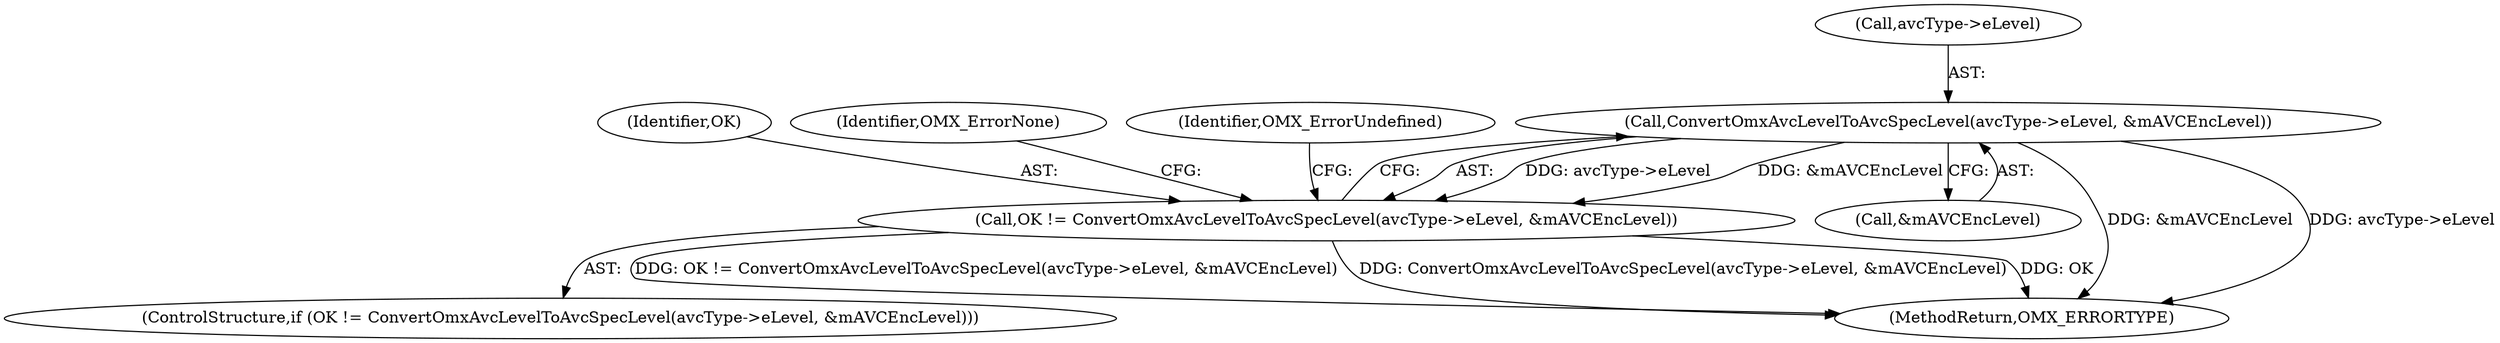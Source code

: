 digraph "0_Android_295c883fe3105b19bcd0f9e07d54c6b589fc5bff_15@pointer" {
"1000263" [label="(Call,ConvertOmxAvcLevelToAvcSpecLevel(avcType->eLevel, &mAVCEncLevel))"];
"1000261" [label="(Call,OK != ConvertOmxAvcLevelToAvcSpecLevel(avcType->eLevel, &mAVCEncLevel))"];
"1000264" [label="(Call,avcType->eLevel)"];
"1000267" [label="(Call,&mAVCEncLevel)"];
"1000279" [label="(MethodReturn,OMX_ERRORTYPE)"];
"1000261" [label="(Call,OK != ConvertOmxAvcLevelToAvcSpecLevel(avcType->eLevel, &mAVCEncLevel))"];
"1000262" [label="(Identifier,OK)"];
"1000273" [label="(Identifier,OMX_ErrorNone)"];
"1000260" [label="(ControlStructure,if (OK != ConvertOmxAvcLevelToAvcSpecLevel(avcType->eLevel, &mAVCEncLevel)))"];
"1000263" [label="(Call,ConvertOmxAvcLevelToAvcSpecLevel(avcType->eLevel, &mAVCEncLevel))"];
"1000271" [label="(Identifier,OMX_ErrorUndefined)"];
"1000263" -> "1000261"  [label="AST: "];
"1000263" -> "1000267"  [label="CFG: "];
"1000264" -> "1000263"  [label="AST: "];
"1000267" -> "1000263"  [label="AST: "];
"1000261" -> "1000263"  [label="CFG: "];
"1000263" -> "1000279"  [label="DDG: &mAVCEncLevel"];
"1000263" -> "1000279"  [label="DDG: avcType->eLevel"];
"1000263" -> "1000261"  [label="DDG: avcType->eLevel"];
"1000263" -> "1000261"  [label="DDG: &mAVCEncLevel"];
"1000261" -> "1000260"  [label="AST: "];
"1000262" -> "1000261"  [label="AST: "];
"1000271" -> "1000261"  [label="CFG: "];
"1000273" -> "1000261"  [label="CFG: "];
"1000261" -> "1000279"  [label="DDG: ConvertOmxAvcLevelToAvcSpecLevel(avcType->eLevel, &mAVCEncLevel)"];
"1000261" -> "1000279"  [label="DDG: OK"];
"1000261" -> "1000279"  [label="DDG: OK != ConvertOmxAvcLevelToAvcSpecLevel(avcType->eLevel, &mAVCEncLevel)"];
}
